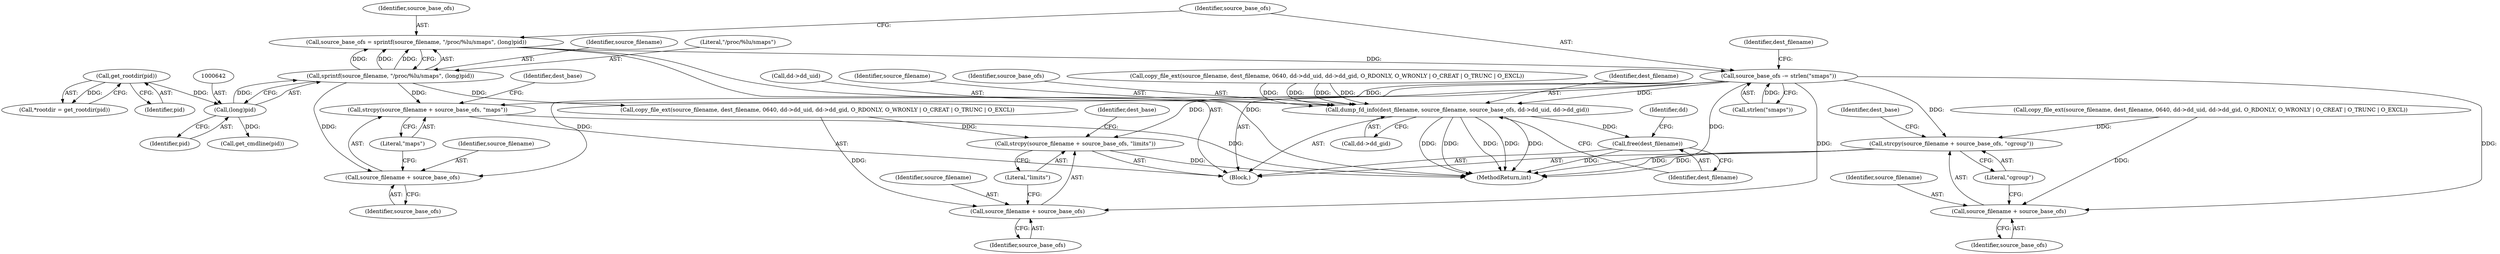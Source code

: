 digraph "0_abrt_4f2c1ddd3e3b81d2d5146b883115371f1cada9f9@API" {
"1000636" [label="(Call,source_base_ofs = sprintf(source_filename, \"/proc/%lu/smaps\", (long)pid))"];
"1000638" [label="(Call,sprintf(source_filename, \"/proc/%lu/smaps\", (long)pid))"];
"1000641" [label="(Call,(long)pid)"];
"1000628" [label="(Call,get_rootdir(pid))"];
"1000644" [label="(Call,source_base_ofs -= strlen(\"smaps\"))"];
"1000664" [label="(Call,strcpy(source_filename + source_base_ofs, \"maps\"))"];
"1000665" [label="(Call,source_filename + source_base_ofs)"];
"1000690" [label="(Call,strcpy(source_filename + source_base_ofs, \"limits\"))"];
"1000691" [label="(Call,source_filename + source_base_ofs)"];
"1000716" [label="(Call,strcpy(source_filename + source_base_ofs, \"cgroup\"))"];
"1000717" [label="(Call,source_filename + source_base_ofs)"];
"1000745" [label="(Call,dump_fd_info(dest_filename, source_filename, source_base_ofs, dd->dd_uid, dd->dd_gid))"];
"1000755" [label="(Call,free(dest_filename))"];
"1000752" [label="(Call,dd->dd_gid)"];
"1000718" [label="(Identifier,source_filename)"];
"1000629" [label="(Identifier,pid)"];
"1000748" [label="(Identifier,source_base_ofs)"];
"1000694" [label="(Literal,\"limits\")"];
"1000646" [label="(Call,strlen(\"smaps\"))"];
"1000758" [label="(Identifier,dd)"];
"1000636" [label="(Call,source_base_ofs = sprintf(source_filename, \"/proc/%lu/smaps\", (long)pid))"];
"1000696" [label="(Identifier,dest_base)"];
"1000756" [label="(Identifier,dest_filename)"];
"1000668" [label="(Literal,\"maps\")"];
"1000670" [label="(Identifier,dest_base)"];
"1000645" [label="(Identifier,source_base_ofs)"];
"1000719" [label="(Identifier,source_base_ofs)"];
"1000626" [label="(Call,*rootdir = get_rootdir(pid))"];
"1000641" [label="(Call,(long)pid)"];
"1000745" [label="(Call,dump_fd_info(dest_filename, source_filename, source_base_ofs, dd->dd_uid, dd->dd_gid))"];
"1000722" [label="(Identifier,dest_base)"];
"1000724" [label="(Call,copy_file_ext(source_filename, dest_filename, 0640, dd->dd_uid, dd->dd_gid, O_RDONLY, O_WRONLY | O_CREAT | O_TRUNC | O_EXCL))"];
"1000693" [label="(Identifier,source_base_ofs)"];
"1000638" [label="(Call,sprintf(source_filename, \"/proc/%lu/smaps\", (long)pid))"];
"1000640" [label="(Literal,\"/proc/%lu/smaps\")"];
"1000746" [label="(Identifier,dest_filename)"];
"1000644" [label="(Call,source_base_ofs -= strlen(\"smaps\"))"];
"1000755" [label="(Call,free(dest_filename))"];
"1000815" [label="(Call,get_cmdline(pid))"];
"1000690" [label="(Call,strcpy(source_filename + source_base_ofs, \"limits\"))"];
"1000666" [label="(Identifier,source_filename)"];
"1000672" [label="(Call,copy_file_ext(source_filename, dest_filename, 0640, dd->dd_uid, dd->dd_gid, O_RDONLY, O_WRONLY | O_CREAT | O_TRUNC | O_EXCL))"];
"1001171" [label="(MethodReturn,int)"];
"1000692" [label="(Identifier,source_filename)"];
"1000716" [label="(Call,strcpy(source_filename + source_base_ofs, \"cgroup\"))"];
"1000650" [label="(Identifier,dest_filename)"];
"1000717" [label="(Call,source_filename + source_base_ofs)"];
"1000639" [label="(Identifier,source_filename)"];
"1000749" [label="(Call,dd->dd_uid)"];
"1000747" [label="(Identifier,source_filename)"];
"1000667" [label="(Identifier,source_base_ofs)"];
"1000624" [label="(Block,)"];
"1000698" [label="(Call,copy_file_ext(source_filename, dest_filename, 0640, dd->dd_uid, dd->dd_gid, O_RDONLY, O_WRONLY | O_CREAT | O_TRUNC | O_EXCL))"];
"1000691" [label="(Call,source_filename + source_base_ofs)"];
"1000665" [label="(Call,source_filename + source_base_ofs)"];
"1000720" [label="(Literal,\"cgroup\")"];
"1000664" [label="(Call,strcpy(source_filename + source_base_ofs, \"maps\"))"];
"1000637" [label="(Identifier,source_base_ofs)"];
"1000643" [label="(Identifier,pid)"];
"1000628" [label="(Call,get_rootdir(pid))"];
"1000636" -> "1000624"  [label="AST: "];
"1000636" -> "1000638"  [label="CFG: "];
"1000637" -> "1000636"  [label="AST: "];
"1000638" -> "1000636"  [label="AST: "];
"1000645" -> "1000636"  [label="CFG: "];
"1000636" -> "1001171"  [label="DDG: "];
"1000638" -> "1000636"  [label="DDG: "];
"1000638" -> "1000636"  [label="DDG: "];
"1000638" -> "1000636"  [label="DDG: "];
"1000636" -> "1000644"  [label="DDG: "];
"1000638" -> "1000641"  [label="CFG: "];
"1000639" -> "1000638"  [label="AST: "];
"1000640" -> "1000638"  [label="AST: "];
"1000641" -> "1000638"  [label="AST: "];
"1000641" -> "1000638"  [label="DDG: "];
"1000638" -> "1000664"  [label="DDG: "];
"1000638" -> "1000665"  [label="DDG: "];
"1000638" -> "1000672"  [label="DDG: "];
"1000641" -> "1000643"  [label="CFG: "];
"1000642" -> "1000641"  [label="AST: "];
"1000643" -> "1000641"  [label="AST: "];
"1000628" -> "1000641"  [label="DDG: "];
"1000641" -> "1000815"  [label="DDG: "];
"1000628" -> "1000626"  [label="AST: "];
"1000628" -> "1000629"  [label="CFG: "];
"1000629" -> "1000628"  [label="AST: "];
"1000626" -> "1000628"  [label="CFG: "];
"1000628" -> "1000626"  [label="DDG: "];
"1000644" -> "1000624"  [label="AST: "];
"1000644" -> "1000646"  [label="CFG: "];
"1000645" -> "1000644"  [label="AST: "];
"1000646" -> "1000644"  [label="AST: "];
"1000650" -> "1000644"  [label="CFG: "];
"1000644" -> "1001171"  [label="DDG: "];
"1000646" -> "1000644"  [label="DDG: "];
"1000644" -> "1000664"  [label="DDG: "];
"1000644" -> "1000665"  [label="DDG: "];
"1000644" -> "1000690"  [label="DDG: "];
"1000644" -> "1000691"  [label="DDG: "];
"1000644" -> "1000716"  [label="DDG: "];
"1000644" -> "1000717"  [label="DDG: "];
"1000644" -> "1000745"  [label="DDG: "];
"1000664" -> "1000624"  [label="AST: "];
"1000664" -> "1000668"  [label="CFG: "];
"1000665" -> "1000664"  [label="AST: "];
"1000668" -> "1000664"  [label="AST: "];
"1000670" -> "1000664"  [label="CFG: "];
"1000664" -> "1001171"  [label="DDG: "];
"1000665" -> "1000667"  [label="CFG: "];
"1000666" -> "1000665"  [label="AST: "];
"1000667" -> "1000665"  [label="AST: "];
"1000668" -> "1000665"  [label="CFG: "];
"1000690" -> "1000624"  [label="AST: "];
"1000690" -> "1000694"  [label="CFG: "];
"1000691" -> "1000690"  [label="AST: "];
"1000694" -> "1000690"  [label="AST: "];
"1000696" -> "1000690"  [label="CFG: "];
"1000690" -> "1001171"  [label="DDG: "];
"1000672" -> "1000690"  [label="DDG: "];
"1000691" -> "1000693"  [label="CFG: "];
"1000692" -> "1000691"  [label="AST: "];
"1000693" -> "1000691"  [label="AST: "];
"1000694" -> "1000691"  [label="CFG: "];
"1000672" -> "1000691"  [label="DDG: "];
"1000716" -> "1000624"  [label="AST: "];
"1000716" -> "1000720"  [label="CFG: "];
"1000717" -> "1000716"  [label="AST: "];
"1000720" -> "1000716"  [label="AST: "];
"1000722" -> "1000716"  [label="CFG: "];
"1000716" -> "1001171"  [label="DDG: "];
"1000716" -> "1001171"  [label="DDG: "];
"1000698" -> "1000716"  [label="DDG: "];
"1000717" -> "1000719"  [label="CFG: "];
"1000718" -> "1000717"  [label="AST: "];
"1000719" -> "1000717"  [label="AST: "];
"1000720" -> "1000717"  [label="CFG: "];
"1000698" -> "1000717"  [label="DDG: "];
"1000745" -> "1000624"  [label="AST: "];
"1000745" -> "1000752"  [label="CFG: "];
"1000746" -> "1000745"  [label="AST: "];
"1000747" -> "1000745"  [label="AST: "];
"1000748" -> "1000745"  [label="AST: "];
"1000749" -> "1000745"  [label="AST: "];
"1000752" -> "1000745"  [label="AST: "];
"1000756" -> "1000745"  [label="CFG: "];
"1000745" -> "1001171"  [label="DDG: "];
"1000745" -> "1001171"  [label="DDG: "];
"1000745" -> "1001171"  [label="DDG: "];
"1000745" -> "1001171"  [label="DDG: "];
"1000745" -> "1001171"  [label="DDG: "];
"1000724" -> "1000745"  [label="DDG: "];
"1000724" -> "1000745"  [label="DDG: "];
"1000724" -> "1000745"  [label="DDG: "];
"1000724" -> "1000745"  [label="DDG: "];
"1000745" -> "1000755"  [label="DDG: "];
"1000755" -> "1000624"  [label="AST: "];
"1000755" -> "1000756"  [label="CFG: "];
"1000756" -> "1000755"  [label="AST: "];
"1000758" -> "1000755"  [label="CFG: "];
"1000755" -> "1001171"  [label="DDG: "];
}
